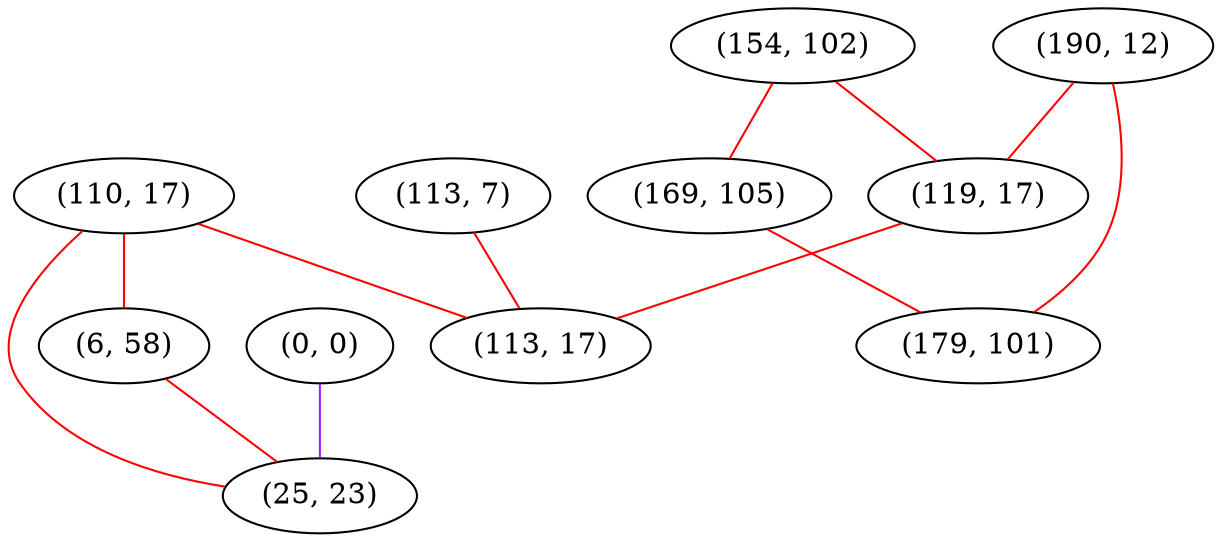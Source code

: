 graph "" {
"(190, 12)";
"(110, 17)";
"(154, 102)";
"(119, 17)";
"(113, 7)";
"(169, 105)";
"(179, 101)";
"(0, 0)";
"(6, 58)";
"(113, 17)";
"(25, 23)";
"(190, 12)" -- "(119, 17)"  [color=red, key=0, weight=1];
"(190, 12)" -- "(179, 101)"  [color=red, key=0, weight=1];
"(110, 17)" -- "(6, 58)"  [color=red, key=0, weight=1];
"(110, 17)" -- "(113, 17)"  [color=red, key=0, weight=1];
"(110, 17)" -- "(25, 23)"  [color=red, key=0, weight=1];
"(154, 102)" -- "(169, 105)"  [color=red, key=0, weight=1];
"(154, 102)" -- "(119, 17)"  [color=red, key=0, weight=1];
"(119, 17)" -- "(113, 17)"  [color=red, key=0, weight=1];
"(113, 7)" -- "(113, 17)"  [color=red, key=0, weight=1];
"(169, 105)" -- "(179, 101)"  [color=red, key=0, weight=1];
"(0, 0)" -- "(25, 23)"  [color=purple, key=0, weight=4];
"(6, 58)" -- "(25, 23)"  [color=red, key=0, weight=1];
}
